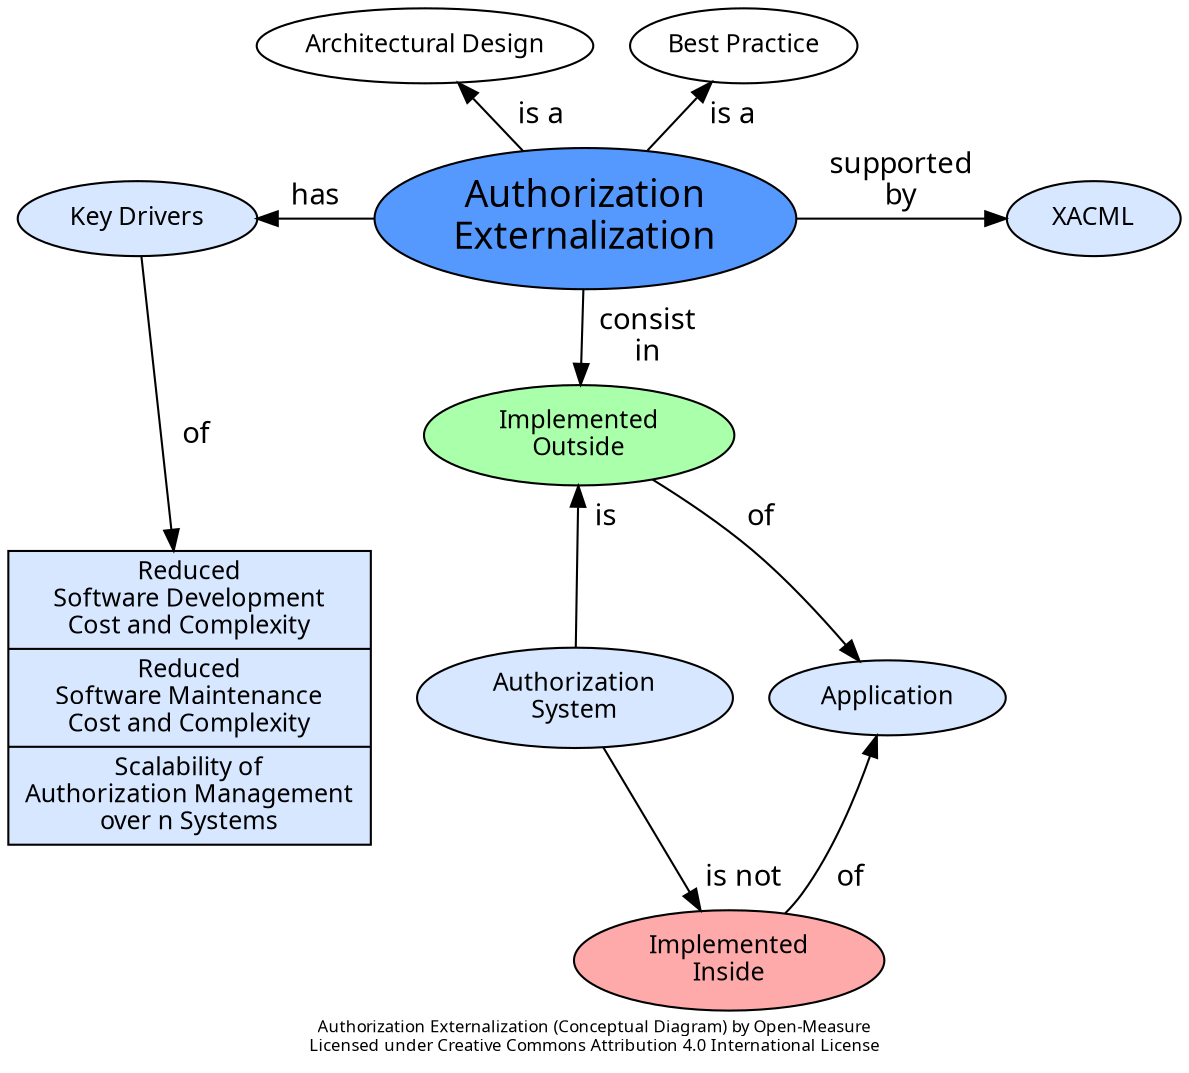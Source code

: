 digraph G {
	rankdir="TB";
	ranksep="0";
	splines="curve";
	newrank=true;
	packmode="clust";
	compound=true;
	fontname="Calibri";
	label="Authorization Externalization (Conceptual Diagram) by Open-Measure\nLicensed under Creative Commons Attribution 4.0 International License";
	fontsize=8;
	node[shape="ellipse", fontsize=12, fillcolor="#d6e7ff", style="filled", fontname="Calibri"];
	edge[fontname="Calibri", minlen="1"];

	# Parent Concept
	n_architectural_design [label="Architectural Design", fillcolor="#ffffff"];
	n_architectural_design -> n_authorization_externalization [weight=10, label="  is a  ", dir="back"];
	n_best_practice [label="Best Practice", fillcolor="#ffffff"];
	n_best_practice -> n_authorization_externalization [weight=10, label="  is a  ", dir="back"];

	# Concept
	n_authorization_externalization [label="Authorization\nExternalization", fontsize=18, fillcolor="#5599ff", URL="https://open-measure.atlassian.net/wiki/spaces/DIC/pages/1079050286"];

	# Key Characteristics and Children Concepts
	n_outside_implementation [label="  Implemented  \n  Outside  ", fillcolor="#aaffaa"];
	n_key_drivers [label="  Key Drivers  "];
	n_key_drivers -> n_motivations [label="  of  "];
	n_motivations [label="{<n_driver_1> Reduced\nSoftware Development\nCost and Complexity|<n_driver_2> Reduced\nSoftware Maintenance\nCost and Complexity|<n_driver_3> Scalability of\nAuthorization Management\nover n Systems}", shape="record", color="black", fontcolor="black"];
	n_key_drivers -> n_authorization_externalization [label="  has  ", dir="back"];
	n_authorization_externalization -> n_outside_implementation [label="  consist  \n  in  "]
	n_authorization_system -> n_outside_implementation [label="  is  "];
	n_outside_implementation -> n_application [label="  of  "];
	n_application [label="  Application  "];
	n_authorization_system [label="  Authorization  \n  System  "];
	n_authorization_system -> n_inside_implementation [label="  is not  "];
	n_inside_implementation -> n_application [label="  of  "];
	n_inside_implementation [label="  Implemented  \n  Inside  ", fillcolor="#ffaaaa"];
	n_xacml [label="  XACML  "];
	n_authorization_externalization -> n_xacml [label="  supported  \n  by  "];
	n_motivations -> n_outside_implementation [style="invis"]
	# Levels
	{ rank=same; n_authorization_externalization; n_xacml; n_key_drivers };
	{ rank=same; n_motivations; n_authorization_system; n_application };
	{ rank=same; n_motivations; n_authorization_system; n_application };
	# { rank=same; n_motivations; n_authorization_system };
}
